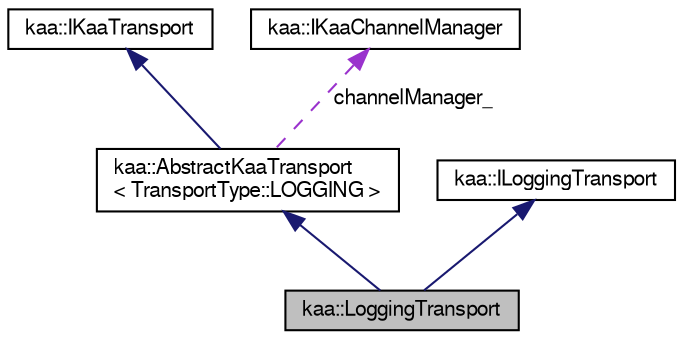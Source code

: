 digraph "kaa::LoggingTransport"
{
  bgcolor="transparent";
  edge [fontname="FreeSans",fontsize="10",labelfontname="FreeSans",labelfontsize="10"];
  node [fontname="FreeSans",fontsize="10",shape=record];
  Node1 [label="kaa::LoggingTransport",height=0.2,width=0.4,color="black", fillcolor="grey75", style="filled" fontcolor="black"];
  Node2 -> Node1 [dir="back",color="midnightblue",fontsize="10",style="solid",fontname="FreeSans"];
  Node2 [label="kaa::AbstractKaaTransport\l\< TransportType::LOGGING \>",height=0.2,width=0.4,color="black",URL="$classkaa_1_1AbstractKaaTransport.html"];
  Node3 -> Node2 [dir="back",color="midnightblue",fontsize="10",style="solid",fontname="FreeSans"];
  Node3 [label="kaa::IKaaTransport",height=0.2,width=0.4,color="black",URL="$classkaa_1_1IKaaTransport.html"];
  Node4 -> Node2 [dir="back",color="darkorchid3",fontsize="10",style="dashed",label=" channelManager_" ,fontname="FreeSans"];
  Node4 [label="kaa::IKaaChannelManager",height=0.2,width=0.4,color="black",URL="$classkaa_1_1IKaaChannelManager.html"];
  Node5 -> Node1 [dir="back",color="midnightblue",fontsize="10",style="solid",fontname="FreeSans"];
  Node5 [label="kaa::ILoggingTransport",height=0.2,width=0.4,color="black",URL="$classkaa_1_1ILoggingTransport.html"];
}
